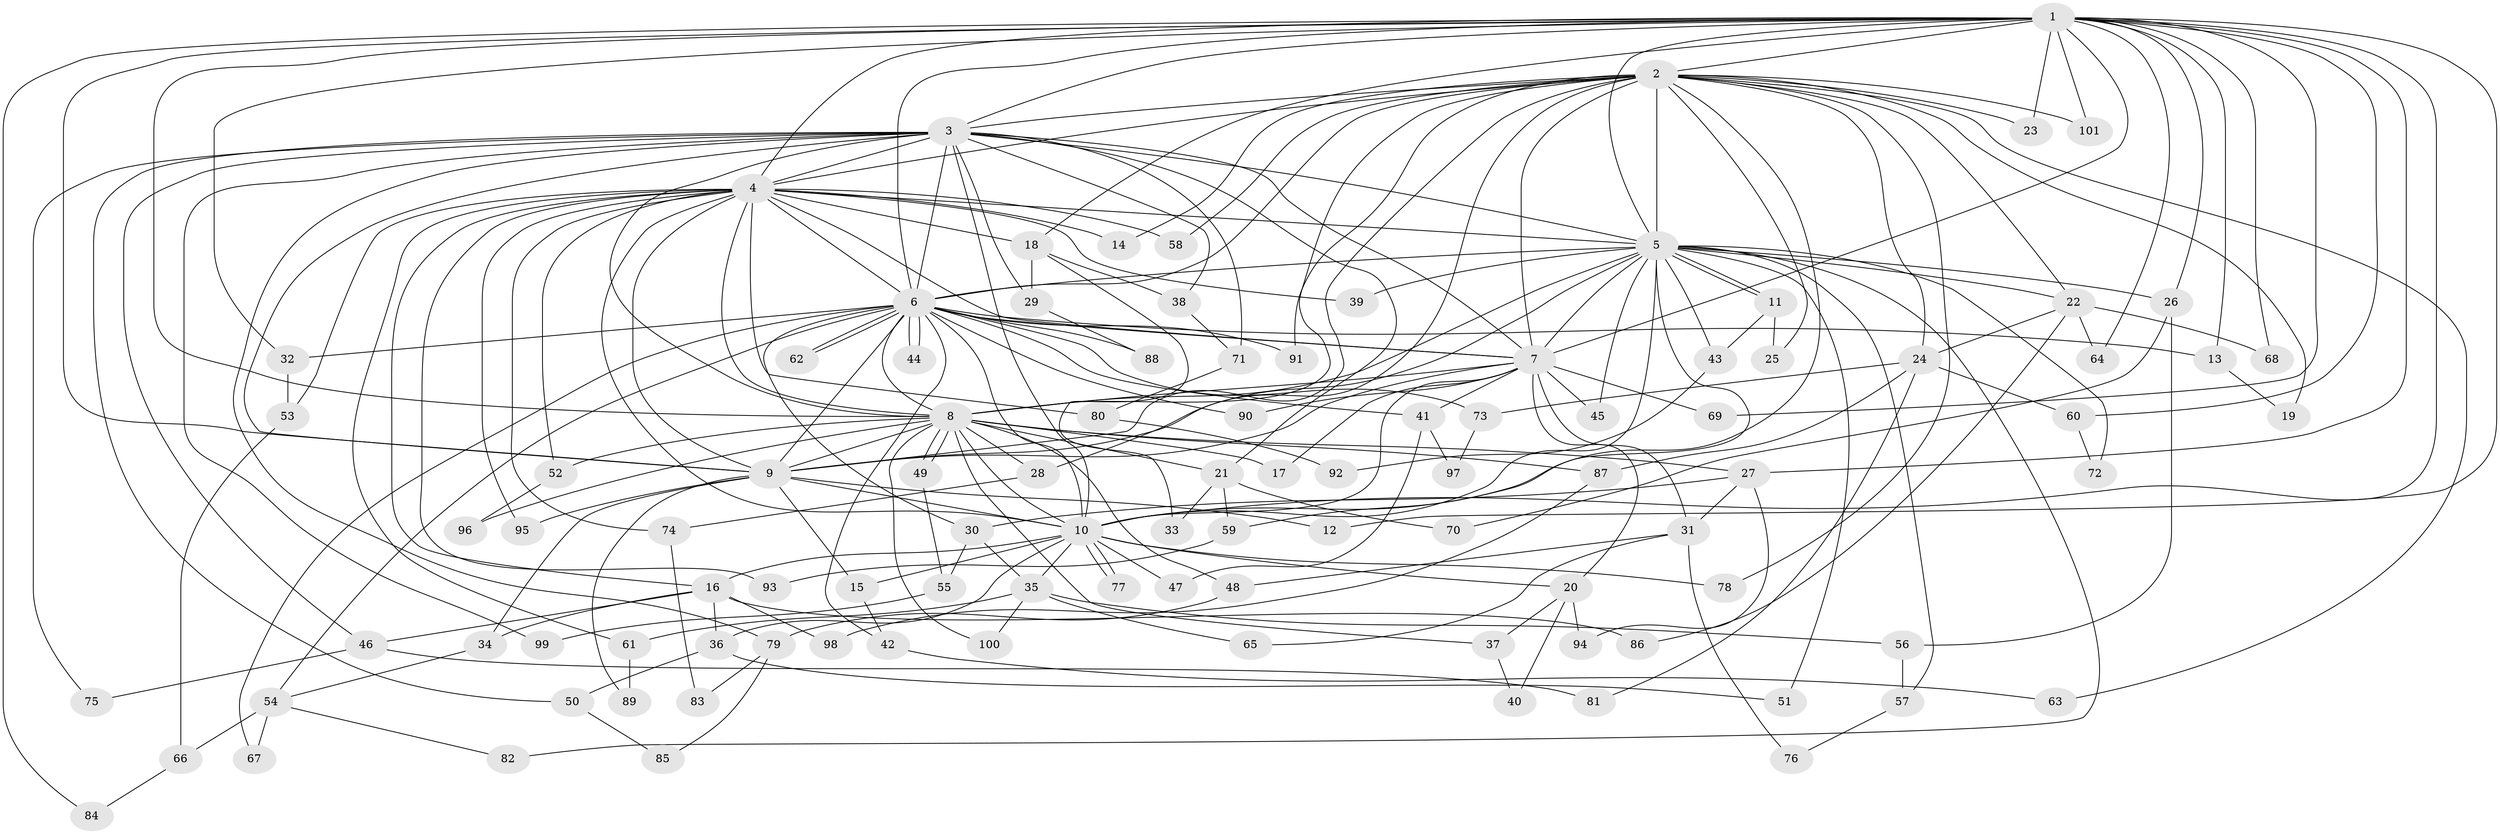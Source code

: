 // Generated by graph-tools (version 1.1) at 2025/14/03/09/25 04:14:13]
// undirected, 101 vertices, 227 edges
graph export_dot {
graph [start="1"]
  node [color=gray90,style=filled];
  1;
  2;
  3;
  4;
  5;
  6;
  7;
  8;
  9;
  10;
  11;
  12;
  13;
  14;
  15;
  16;
  17;
  18;
  19;
  20;
  21;
  22;
  23;
  24;
  25;
  26;
  27;
  28;
  29;
  30;
  31;
  32;
  33;
  34;
  35;
  36;
  37;
  38;
  39;
  40;
  41;
  42;
  43;
  44;
  45;
  46;
  47;
  48;
  49;
  50;
  51;
  52;
  53;
  54;
  55;
  56;
  57;
  58;
  59;
  60;
  61;
  62;
  63;
  64;
  65;
  66;
  67;
  68;
  69;
  70;
  71;
  72;
  73;
  74;
  75;
  76;
  77;
  78;
  79;
  80;
  81;
  82;
  83;
  84;
  85;
  86;
  87;
  88;
  89;
  90;
  91;
  92;
  93;
  94;
  95;
  96;
  97;
  98;
  99;
  100;
  101;
  1 -- 2;
  1 -- 3;
  1 -- 4;
  1 -- 5;
  1 -- 6;
  1 -- 7;
  1 -- 8;
  1 -- 9;
  1 -- 10;
  1 -- 12;
  1 -- 13;
  1 -- 18;
  1 -- 23;
  1 -- 26;
  1 -- 27;
  1 -- 32;
  1 -- 60;
  1 -- 64;
  1 -- 68;
  1 -- 69;
  1 -- 84;
  1 -- 101;
  2 -- 3;
  2 -- 4;
  2 -- 5;
  2 -- 6;
  2 -- 7;
  2 -- 8;
  2 -- 9;
  2 -- 10;
  2 -- 14;
  2 -- 19;
  2 -- 22;
  2 -- 23;
  2 -- 24;
  2 -- 25;
  2 -- 28;
  2 -- 58;
  2 -- 63;
  2 -- 78;
  2 -- 91;
  2 -- 101;
  3 -- 4;
  3 -- 5;
  3 -- 6;
  3 -- 7;
  3 -- 8;
  3 -- 9;
  3 -- 10;
  3 -- 21;
  3 -- 29;
  3 -- 38;
  3 -- 46;
  3 -- 50;
  3 -- 71;
  3 -- 75;
  3 -- 79;
  3 -- 99;
  4 -- 5;
  4 -- 6;
  4 -- 7;
  4 -- 8;
  4 -- 9;
  4 -- 10;
  4 -- 14;
  4 -- 16;
  4 -- 18;
  4 -- 39;
  4 -- 52;
  4 -- 53;
  4 -- 58;
  4 -- 61;
  4 -- 74;
  4 -- 80;
  4 -- 93;
  4 -- 95;
  5 -- 6;
  5 -- 7;
  5 -- 8;
  5 -- 9;
  5 -- 10;
  5 -- 11;
  5 -- 11;
  5 -- 22;
  5 -- 26;
  5 -- 39;
  5 -- 43;
  5 -- 45;
  5 -- 51;
  5 -- 57;
  5 -- 59;
  5 -- 72;
  5 -- 82;
  6 -- 7;
  6 -- 8;
  6 -- 9;
  6 -- 10;
  6 -- 13;
  6 -- 30;
  6 -- 32;
  6 -- 41;
  6 -- 42;
  6 -- 44;
  6 -- 44;
  6 -- 54;
  6 -- 62;
  6 -- 62;
  6 -- 67;
  6 -- 73;
  6 -- 88;
  6 -- 90;
  6 -- 91;
  7 -- 8;
  7 -- 9;
  7 -- 10;
  7 -- 17;
  7 -- 20;
  7 -- 31;
  7 -- 41;
  7 -- 45;
  7 -- 69;
  7 -- 90;
  8 -- 9;
  8 -- 10;
  8 -- 17;
  8 -- 21;
  8 -- 27;
  8 -- 28;
  8 -- 37;
  8 -- 48;
  8 -- 49;
  8 -- 49;
  8 -- 52;
  8 -- 87;
  8 -- 96;
  8 -- 100;
  9 -- 10;
  9 -- 12;
  9 -- 15;
  9 -- 34;
  9 -- 89;
  9 -- 95;
  10 -- 15;
  10 -- 16;
  10 -- 20;
  10 -- 35;
  10 -- 36;
  10 -- 47;
  10 -- 77;
  10 -- 77;
  10 -- 78;
  11 -- 25;
  11 -- 43;
  13 -- 19;
  15 -- 42;
  16 -- 34;
  16 -- 36;
  16 -- 46;
  16 -- 86;
  16 -- 98;
  18 -- 29;
  18 -- 33;
  18 -- 38;
  20 -- 37;
  20 -- 40;
  20 -- 94;
  21 -- 33;
  21 -- 59;
  21 -- 70;
  22 -- 24;
  22 -- 64;
  22 -- 68;
  22 -- 86;
  24 -- 60;
  24 -- 73;
  24 -- 81;
  24 -- 87;
  26 -- 56;
  26 -- 70;
  27 -- 30;
  27 -- 31;
  27 -- 94;
  28 -- 74;
  29 -- 88;
  30 -- 35;
  30 -- 55;
  31 -- 48;
  31 -- 65;
  31 -- 76;
  32 -- 53;
  34 -- 54;
  35 -- 56;
  35 -- 61;
  35 -- 65;
  35 -- 100;
  36 -- 50;
  36 -- 51;
  37 -- 40;
  38 -- 71;
  41 -- 47;
  41 -- 97;
  42 -- 63;
  43 -- 92;
  46 -- 75;
  46 -- 81;
  48 -- 79;
  49 -- 55;
  50 -- 85;
  52 -- 96;
  53 -- 66;
  54 -- 66;
  54 -- 67;
  54 -- 82;
  55 -- 99;
  56 -- 57;
  57 -- 76;
  59 -- 93;
  60 -- 72;
  61 -- 89;
  66 -- 84;
  71 -- 80;
  73 -- 97;
  74 -- 83;
  79 -- 83;
  79 -- 85;
  80 -- 92;
  87 -- 98;
}
